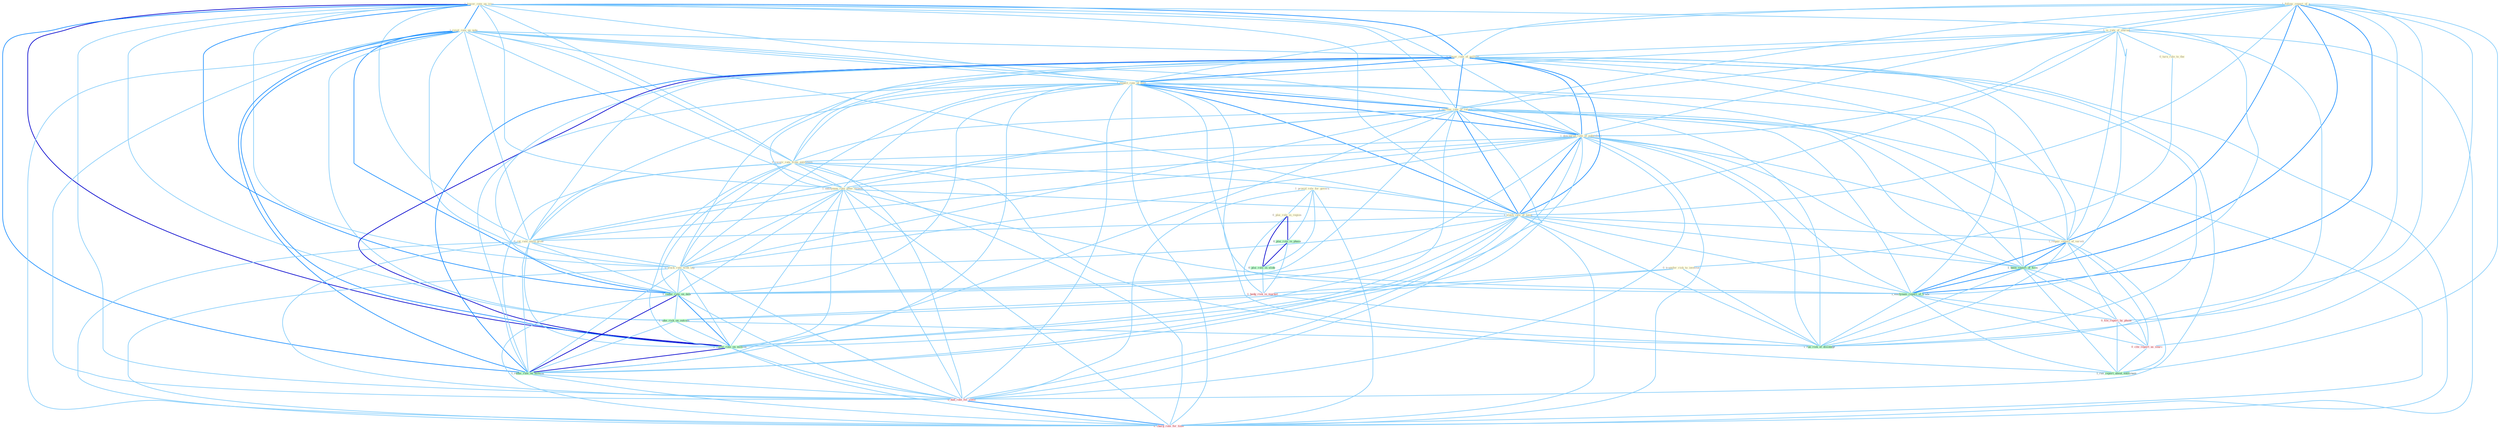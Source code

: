 Graph G{ 
    node
    [shape=polygon,style=filled,width=.5,height=.06,color="#BDFCC9",fixedsize=true,fontsize=4,
    fontcolor="#2f4f4f"];
    {node
    [color="#ffffe0", fontcolor="#8b7d6b"] "1_follow_report_of_a " "1_lower_rate_on_issu " "1_is_rule_of_journal " "1_reset_rate_on_note " "1_lower_rate_of_million " "1_expect_rate_of_loan " "0_turn_rule_to_the " "1_increas_rate_of_return " "1_downgrad_rate_of_subsidiari " "0_receiv_rate_from_entitynam " "1_entitynam_rate_after_expens " "1_slash_rate_of_taxat " "0_cut_rate_amid_grow " "1_provid_role_for_govern " "1_requir_report_of_varieti " "0_track_rate_with_lag " "0_plai_role_in_region " "0_transfer_risk_to_investor "}
{node [color="#fff0f5", fontcolor="#b22222"] "1_hedg_risk_in_market " "0_file_report_by_phone " "0_cite_report_as_sourc " "0_had_rate_for_yield " "0_charg_rate_for_time "}
edge [color="#B0E2FF"];

	"1_follow_report_of_a " -- "1_is_rule_of_journal " [w="1", color="#87cefa" ];
	"1_follow_report_of_a " -- "1_lower_rate_of_million " [w="1", color="#87cefa" ];
	"1_follow_report_of_a " -- "1_expect_rate_of_loan " [w="1", color="#87cefa" ];
	"1_follow_report_of_a " -- "1_increas_rate_of_return " [w="1", color="#87cefa" ];
	"1_follow_report_of_a " -- "1_downgrad_rate_of_subsidiari " [w="1", color="#87cefa" ];
	"1_follow_report_of_a " -- "1_slash_rate_of_taxat " [w="1", color="#87cefa" ];
	"1_follow_report_of_a " -- "1_requir_report_of_varieti " [w="2", color="#1e90ff" , len=0.8];
	"1_follow_report_of_a " -- "1_been_report_of_firm " [w="2", color="#1e90ff" , len=0.8];
	"1_follow_report_of_a " -- "1_entitynam_report_of_trade " [w="2", color="#1e90ff" , len=0.8];
	"1_follow_report_of_a " -- "0_file_report_by_phone " [w="1", color="#87cefa" ];
	"1_follow_report_of_a " -- "0_cite_report_as_sourc " [w="1", color="#87cefa" ];
	"1_follow_report_of_a " -- "1_run_risk_of_disintegr " [w="1", color="#87cefa" ];
	"1_follow_report_of_a " -- "1_ran_report_about_entitynam " [w="1", color="#87cefa" ];
	"1_lower_rate_on_issu " -- "1_reset_rate_on_note " [w="2", color="#1e90ff" , len=0.8];
	"1_lower_rate_on_issu " -- "1_lower_rate_of_million " [w="2", color="#1e90ff" , len=0.8];
	"1_lower_rate_on_issu " -- "1_expect_rate_of_loan " [w="1", color="#87cefa" ];
	"1_lower_rate_on_issu " -- "1_increas_rate_of_return " [w="1", color="#87cefa" ];
	"1_lower_rate_on_issu " -- "1_downgrad_rate_of_subsidiari " [w="1", color="#87cefa" ];
	"1_lower_rate_on_issu " -- "0_receiv_rate_from_entitynam " [w="1", color="#87cefa" ];
	"1_lower_rate_on_issu " -- "1_entitynam_rate_after_expens " [w="1", color="#87cefa" ];
	"1_lower_rate_on_issu " -- "1_slash_rate_of_taxat " [w="1", color="#87cefa" ];
	"1_lower_rate_on_issu " -- "0_cut_rate_amid_grow " [w="1", color="#87cefa" ];
	"1_lower_rate_on_issu " -- "0_track_rate_with_lag " [w="1", color="#87cefa" ];
	"1_lower_rate_on_issu " -- "1_reduc_rate_on_debt " [w="2", color="#1e90ff" , len=0.8];
	"1_lower_rate_on_issu " -- "1_take_risk_on_outcom " [w="1", color="#87cefa" ];
	"1_lower_rate_on_issu " -- "1_lower_rate_on_million " [w="3", color="#0000cd" , len=0.6];
	"1_lower_rate_on_issu " -- "1_reduc_rate_on_million " [w="2", color="#1e90ff" , len=0.8];
	"1_lower_rate_on_issu " -- "0_had_rate_for_yield " [w="1", color="#87cefa" ];
	"1_lower_rate_on_issu " -- "0_charg_rate_for_time " [w="1", color="#87cefa" ];
	"1_is_rule_of_journal " -- "1_lower_rate_of_million " [w="1", color="#87cefa" ];
	"1_is_rule_of_journal " -- "1_expect_rate_of_loan " [w="1", color="#87cefa" ];
	"1_is_rule_of_journal " -- "0_turn_rule_to_the " [w="1", color="#87cefa" ];
	"1_is_rule_of_journal " -- "1_increas_rate_of_return " [w="1", color="#87cefa" ];
	"1_is_rule_of_journal " -- "1_downgrad_rate_of_subsidiari " [w="1", color="#87cefa" ];
	"1_is_rule_of_journal " -- "1_slash_rate_of_taxat " [w="1", color="#87cefa" ];
	"1_is_rule_of_journal " -- "1_requir_report_of_varieti " [w="1", color="#87cefa" ];
	"1_is_rule_of_journal " -- "1_been_report_of_firm " [w="1", color="#87cefa" ];
	"1_is_rule_of_journal " -- "1_entitynam_report_of_trade " [w="1", color="#87cefa" ];
	"1_is_rule_of_journal " -- "1_run_risk_of_disintegr " [w="1", color="#87cefa" ];
	"1_reset_rate_on_note " -- "1_lower_rate_of_million " [w="1", color="#87cefa" ];
	"1_reset_rate_on_note " -- "1_expect_rate_of_loan " [w="1", color="#87cefa" ];
	"1_reset_rate_on_note " -- "1_increas_rate_of_return " [w="1", color="#87cefa" ];
	"1_reset_rate_on_note " -- "1_downgrad_rate_of_subsidiari " [w="1", color="#87cefa" ];
	"1_reset_rate_on_note " -- "0_receiv_rate_from_entitynam " [w="1", color="#87cefa" ];
	"1_reset_rate_on_note " -- "1_entitynam_rate_after_expens " [w="1", color="#87cefa" ];
	"1_reset_rate_on_note " -- "1_slash_rate_of_taxat " [w="1", color="#87cefa" ];
	"1_reset_rate_on_note " -- "0_cut_rate_amid_grow " [w="1", color="#87cefa" ];
	"1_reset_rate_on_note " -- "0_track_rate_with_lag " [w="1", color="#87cefa" ];
	"1_reset_rate_on_note " -- "1_reduc_rate_on_debt " [w="2", color="#1e90ff" , len=0.8];
	"1_reset_rate_on_note " -- "1_take_risk_on_outcom " [w="1", color="#87cefa" ];
	"1_reset_rate_on_note " -- "1_lower_rate_on_million " [w="2", color="#1e90ff" , len=0.8];
	"1_reset_rate_on_note " -- "1_reduc_rate_on_million " [w="2", color="#1e90ff" , len=0.8];
	"1_reset_rate_on_note " -- "0_had_rate_for_yield " [w="1", color="#87cefa" ];
	"1_reset_rate_on_note " -- "0_charg_rate_for_time " [w="1", color="#87cefa" ];
	"1_lower_rate_of_million " -- "1_expect_rate_of_loan " [w="2", color="#1e90ff" , len=0.8];
	"1_lower_rate_of_million " -- "1_increas_rate_of_return " [w="2", color="#1e90ff" , len=0.8];
	"1_lower_rate_of_million " -- "1_downgrad_rate_of_subsidiari " [w="2", color="#1e90ff" , len=0.8];
	"1_lower_rate_of_million " -- "0_receiv_rate_from_entitynam " [w="1", color="#87cefa" ];
	"1_lower_rate_of_million " -- "1_entitynam_rate_after_expens " [w="1", color="#87cefa" ];
	"1_lower_rate_of_million " -- "1_slash_rate_of_taxat " [w="2", color="#1e90ff" , len=0.8];
	"1_lower_rate_of_million " -- "0_cut_rate_amid_grow " [w="1", color="#87cefa" ];
	"1_lower_rate_of_million " -- "1_requir_report_of_varieti " [w="1", color="#87cefa" ];
	"1_lower_rate_of_million " -- "0_track_rate_with_lag " [w="1", color="#87cefa" ];
	"1_lower_rate_of_million " -- "1_reduc_rate_on_debt " [w="1", color="#87cefa" ];
	"1_lower_rate_of_million " -- "1_been_report_of_firm " [w="1", color="#87cefa" ];
	"1_lower_rate_of_million " -- "1_entitynam_report_of_trade " [w="1", color="#87cefa" ];
	"1_lower_rate_of_million " -- "1_lower_rate_on_million " [w="3", color="#0000cd" , len=0.6];
	"1_lower_rate_of_million " -- "1_reduc_rate_on_million " [w="2", color="#1e90ff" , len=0.8];
	"1_lower_rate_of_million " -- "1_run_risk_of_disintegr " [w="1", color="#87cefa" ];
	"1_lower_rate_of_million " -- "0_had_rate_for_yield " [w="1", color="#87cefa" ];
	"1_lower_rate_of_million " -- "0_charg_rate_for_time " [w="1", color="#87cefa" ];
	"1_expect_rate_of_loan " -- "1_increas_rate_of_return " [w="2", color="#1e90ff" , len=0.8];
	"1_expect_rate_of_loan " -- "1_downgrad_rate_of_subsidiari " [w="2", color="#1e90ff" , len=0.8];
	"1_expect_rate_of_loan " -- "0_receiv_rate_from_entitynam " [w="1", color="#87cefa" ];
	"1_expect_rate_of_loan " -- "1_entitynam_rate_after_expens " [w="1", color="#87cefa" ];
	"1_expect_rate_of_loan " -- "1_slash_rate_of_taxat " [w="2", color="#1e90ff" , len=0.8];
	"1_expect_rate_of_loan " -- "0_cut_rate_amid_grow " [w="1", color="#87cefa" ];
	"1_expect_rate_of_loan " -- "1_requir_report_of_varieti " [w="1", color="#87cefa" ];
	"1_expect_rate_of_loan " -- "0_track_rate_with_lag " [w="1", color="#87cefa" ];
	"1_expect_rate_of_loan " -- "1_reduc_rate_on_debt " [w="1", color="#87cefa" ];
	"1_expect_rate_of_loan " -- "1_been_report_of_firm " [w="1", color="#87cefa" ];
	"1_expect_rate_of_loan " -- "1_entitynam_report_of_trade " [w="1", color="#87cefa" ];
	"1_expect_rate_of_loan " -- "1_lower_rate_on_million " [w="1", color="#87cefa" ];
	"1_expect_rate_of_loan " -- "1_reduc_rate_on_million " [w="1", color="#87cefa" ];
	"1_expect_rate_of_loan " -- "1_run_risk_of_disintegr " [w="1", color="#87cefa" ];
	"1_expect_rate_of_loan " -- "0_had_rate_for_yield " [w="1", color="#87cefa" ];
	"1_expect_rate_of_loan " -- "0_charg_rate_for_time " [w="1", color="#87cefa" ];
	"0_turn_rule_to_the " -- "0_transfer_risk_to_investor " [w="1", color="#87cefa" ];
	"1_increas_rate_of_return " -- "1_downgrad_rate_of_subsidiari " [w="2", color="#1e90ff" , len=0.8];
	"1_increas_rate_of_return " -- "0_receiv_rate_from_entitynam " [w="1", color="#87cefa" ];
	"1_increas_rate_of_return " -- "1_entitynam_rate_after_expens " [w="1", color="#87cefa" ];
	"1_increas_rate_of_return " -- "1_slash_rate_of_taxat " [w="2", color="#1e90ff" , len=0.8];
	"1_increas_rate_of_return " -- "0_cut_rate_amid_grow " [w="1", color="#87cefa" ];
	"1_increas_rate_of_return " -- "1_requir_report_of_varieti " [w="1", color="#87cefa" ];
	"1_increas_rate_of_return " -- "0_track_rate_with_lag " [w="1", color="#87cefa" ];
	"1_increas_rate_of_return " -- "1_reduc_rate_on_debt " [w="1", color="#87cefa" ];
	"1_increas_rate_of_return " -- "1_been_report_of_firm " [w="1", color="#87cefa" ];
	"1_increas_rate_of_return " -- "1_entitynam_report_of_trade " [w="1", color="#87cefa" ];
	"1_increas_rate_of_return " -- "1_lower_rate_on_million " [w="1", color="#87cefa" ];
	"1_increas_rate_of_return " -- "1_reduc_rate_on_million " [w="1", color="#87cefa" ];
	"1_increas_rate_of_return " -- "1_run_risk_of_disintegr " [w="1", color="#87cefa" ];
	"1_increas_rate_of_return " -- "0_had_rate_for_yield " [w="1", color="#87cefa" ];
	"1_increas_rate_of_return " -- "0_charg_rate_for_time " [w="1", color="#87cefa" ];
	"1_downgrad_rate_of_subsidiari " -- "0_receiv_rate_from_entitynam " [w="1", color="#87cefa" ];
	"1_downgrad_rate_of_subsidiari " -- "1_entitynam_rate_after_expens " [w="1", color="#87cefa" ];
	"1_downgrad_rate_of_subsidiari " -- "1_slash_rate_of_taxat " [w="2", color="#1e90ff" , len=0.8];
	"1_downgrad_rate_of_subsidiari " -- "0_cut_rate_amid_grow " [w="1", color="#87cefa" ];
	"1_downgrad_rate_of_subsidiari " -- "1_requir_report_of_varieti " [w="1", color="#87cefa" ];
	"1_downgrad_rate_of_subsidiari " -- "0_track_rate_with_lag " [w="1", color="#87cefa" ];
	"1_downgrad_rate_of_subsidiari " -- "1_reduc_rate_on_debt " [w="1", color="#87cefa" ];
	"1_downgrad_rate_of_subsidiari " -- "1_been_report_of_firm " [w="1", color="#87cefa" ];
	"1_downgrad_rate_of_subsidiari " -- "1_entitynam_report_of_trade " [w="1", color="#87cefa" ];
	"1_downgrad_rate_of_subsidiari " -- "1_lower_rate_on_million " [w="1", color="#87cefa" ];
	"1_downgrad_rate_of_subsidiari " -- "1_reduc_rate_on_million " [w="1", color="#87cefa" ];
	"1_downgrad_rate_of_subsidiari " -- "1_run_risk_of_disintegr " [w="1", color="#87cefa" ];
	"1_downgrad_rate_of_subsidiari " -- "0_had_rate_for_yield " [w="1", color="#87cefa" ];
	"1_downgrad_rate_of_subsidiari " -- "0_charg_rate_for_time " [w="1", color="#87cefa" ];
	"0_receiv_rate_from_entitynam " -- "1_entitynam_rate_after_expens " [w="1", color="#87cefa" ];
	"0_receiv_rate_from_entitynam " -- "1_slash_rate_of_taxat " [w="1", color="#87cefa" ];
	"0_receiv_rate_from_entitynam " -- "0_cut_rate_amid_grow " [w="1", color="#87cefa" ];
	"0_receiv_rate_from_entitynam " -- "0_track_rate_with_lag " [w="1", color="#87cefa" ];
	"0_receiv_rate_from_entitynam " -- "1_reduc_rate_on_debt " [w="1", color="#87cefa" ];
	"0_receiv_rate_from_entitynam " -- "1_lower_rate_on_million " [w="1", color="#87cefa" ];
	"0_receiv_rate_from_entitynam " -- "1_reduc_rate_on_million " [w="1", color="#87cefa" ];
	"0_receiv_rate_from_entitynam " -- "0_had_rate_for_yield " [w="1", color="#87cefa" ];
	"0_receiv_rate_from_entitynam " -- "0_charg_rate_for_time " [w="1", color="#87cefa" ];
	"0_receiv_rate_from_entitynam " -- "1_ran_report_about_entitynam " [w="1", color="#87cefa" ];
	"1_entitynam_rate_after_expens " -- "1_slash_rate_of_taxat " [w="1", color="#87cefa" ];
	"1_entitynam_rate_after_expens " -- "0_cut_rate_amid_grow " [w="1", color="#87cefa" ];
	"1_entitynam_rate_after_expens " -- "0_track_rate_with_lag " [w="1", color="#87cefa" ];
	"1_entitynam_rate_after_expens " -- "1_reduc_rate_on_debt " [w="1", color="#87cefa" ];
	"1_entitynam_rate_after_expens " -- "1_entitynam_report_of_trade " [w="1", color="#87cefa" ];
	"1_entitynam_rate_after_expens " -- "1_lower_rate_on_million " [w="1", color="#87cefa" ];
	"1_entitynam_rate_after_expens " -- "1_reduc_rate_on_million " [w="1", color="#87cefa" ];
	"1_entitynam_rate_after_expens " -- "0_had_rate_for_yield " [w="1", color="#87cefa" ];
	"1_entitynam_rate_after_expens " -- "0_charg_rate_for_time " [w="1", color="#87cefa" ];
	"1_slash_rate_of_taxat " -- "0_cut_rate_amid_grow " [w="1", color="#87cefa" ];
	"1_slash_rate_of_taxat " -- "1_requir_report_of_varieti " [w="1", color="#87cefa" ];
	"1_slash_rate_of_taxat " -- "0_track_rate_with_lag " [w="1", color="#87cefa" ];
	"1_slash_rate_of_taxat " -- "1_reduc_rate_on_debt " [w="1", color="#87cefa" ];
	"1_slash_rate_of_taxat " -- "1_been_report_of_firm " [w="1", color="#87cefa" ];
	"1_slash_rate_of_taxat " -- "1_entitynam_report_of_trade " [w="1", color="#87cefa" ];
	"1_slash_rate_of_taxat " -- "1_lower_rate_on_million " [w="1", color="#87cefa" ];
	"1_slash_rate_of_taxat " -- "1_reduc_rate_on_million " [w="1", color="#87cefa" ];
	"1_slash_rate_of_taxat " -- "1_run_risk_of_disintegr " [w="1", color="#87cefa" ];
	"1_slash_rate_of_taxat " -- "0_had_rate_for_yield " [w="1", color="#87cefa" ];
	"1_slash_rate_of_taxat " -- "0_charg_rate_for_time " [w="1", color="#87cefa" ];
	"0_cut_rate_amid_grow " -- "0_track_rate_with_lag " [w="1", color="#87cefa" ];
	"0_cut_rate_amid_grow " -- "1_reduc_rate_on_debt " [w="1", color="#87cefa" ];
	"0_cut_rate_amid_grow " -- "1_lower_rate_on_million " [w="1", color="#87cefa" ];
	"0_cut_rate_amid_grow " -- "1_reduc_rate_on_million " [w="1", color="#87cefa" ];
	"0_cut_rate_amid_grow " -- "0_had_rate_for_yield " [w="1", color="#87cefa" ];
	"0_cut_rate_amid_grow " -- "0_charg_rate_for_time " [w="1", color="#87cefa" ];
	"1_provid_role_for_govern " -- "0_plai_role_in_region " [w="1", color="#87cefa" ];
	"1_provid_role_for_govern " -- "0_plai_role_in_phase " [w="1", color="#87cefa" ];
	"1_provid_role_for_govern " -- "0_plai_role_in_slide " [w="1", color="#87cefa" ];
	"1_provid_role_for_govern " -- "0_had_rate_for_yield " [w="1", color="#87cefa" ];
	"1_provid_role_for_govern " -- "0_charg_rate_for_time " [w="1", color="#87cefa" ];
	"1_requir_report_of_varieti " -- "1_been_report_of_firm " [w="2", color="#1e90ff" , len=0.8];
	"1_requir_report_of_varieti " -- "1_entitynam_report_of_trade " [w="2", color="#1e90ff" , len=0.8];
	"1_requir_report_of_varieti " -- "0_file_report_by_phone " [w="1", color="#87cefa" ];
	"1_requir_report_of_varieti " -- "0_cite_report_as_sourc " [w="1", color="#87cefa" ];
	"1_requir_report_of_varieti " -- "1_run_risk_of_disintegr " [w="1", color="#87cefa" ];
	"1_requir_report_of_varieti " -- "1_ran_report_about_entitynam " [w="1", color="#87cefa" ];
	"0_track_rate_with_lag " -- "1_reduc_rate_on_debt " [w="1", color="#87cefa" ];
	"0_track_rate_with_lag " -- "1_lower_rate_on_million " [w="1", color="#87cefa" ];
	"0_track_rate_with_lag " -- "1_reduc_rate_on_million " [w="1", color="#87cefa" ];
	"0_track_rate_with_lag " -- "0_had_rate_for_yield " [w="1", color="#87cefa" ];
	"0_track_rate_with_lag " -- "0_charg_rate_for_time " [w="1", color="#87cefa" ];
	"0_plai_role_in_region " -- "0_plai_role_in_phase " [w="3", color="#0000cd" , len=0.6];
	"0_plai_role_in_region " -- "0_plai_role_in_slide " [w="3", color="#0000cd" , len=0.6];
	"0_plai_role_in_region " -- "1_hedg_risk_in_market " [w="1", color="#87cefa" ];
	"0_transfer_risk_to_investor " -- "1_hedg_risk_in_market " [w="1", color="#87cefa" ];
	"0_transfer_risk_to_investor " -- "1_take_risk_on_outcom " [w="1", color="#87cefa" ];
	"0_transfer_risk_to_investor " -- "1_run_risk_of_disintegr " [w="1", color="#87cefa" ];
	"1_reduc_rate_on_debt " -- "1_take_risk_on_outcom " [w="1", color="#87cefa" ];
	"1_reduc_rate_on_debt " -- "1_lower_rate_on_million " [w="2", color="#1e90ff" , len=0.8];
	"1_reduc_rate_on_debt " -- "1_reduc_rate_on_million " [w="3", color="#0000cd" , len=0.6];
	"1_reduc_rate_on_debt " -- "0_had_rate_for_yield " [w="1", color="#87cefa" ];
	"1_reduc_rate_on_debt " -- "0_charg_rate_for_time " [w="1", color="#87cefa" ];
	"0_plai_role_in_phase " -- "0_plai_role_in_slide " [w="3", color="#0000cd" , len=0.6];
	"0_plai_role_in_phase " -- "1_hedg_risk_in_market " [w="1", color="#87cefa" ];
	"1_been_report_of_firm " -- "1_entitynam_report_of_trade " [w="2", color="#1e90ff" , len=0.8];
	"1_been_report_of_firm " -- "0_file_report_by_phone " [w="1", color="#87cefa" ];
	"1_been_report_of_firm " -- "0_cite_report_as_sourc " [w="1", color="#87cefa" ];
	"1_been_report_of_firm " -- "1_run_risk_of_disintegr " [w="1", color="#87cefa" ];
	"1_been_report_of_firm " -- "1_ran_report_about_entitynam " [w="1", color="#87cefa" ];
	"0_plai_role_in_slide " -- "1_hedg_risk_in_market " [w="1", color="#87cefa" ];
	"1_entitynam_report_of_trade " -- "0_file_report_by_phone " [w="1", color="#87cefa" ];
	"1_entitynam_report_of_trade " -- "0_cite_report_as_sourc " [w="1", color="#87cefa" ];
	"1_entitynam_report_of_trade " -- "1_run_risk_of_disintegr " [w="1", color="#87cefa" ];
	"1_entitynam_report_of_trade " -- "1_ran_report_about_entitynam " [w="1", color="#87cefa" ];
	"1_hedg_risk_in_market " -- "1_take_risk_on_outcom " [w="1", color="#87cefa" ];
	"1_hedg_risk_in_market " -- "1_run_risk_of_disintegr " [w="1", color="#87cefa" ];
	"1_take_risk_on_outcom " -- "1_lower_rate_on_million " [w="1", color="#87cefa" ];
	"1_take_risk_on_outcom " -- "1_reduc_rate_on_million " [w="1", color="#87cefa" ];
	"1_take_risk_on_outcom " -- "1_run_risk_of_disintegr " [w="1", color="#87cefa" ];
	"0_file_report_by_phone " -- "0_cite_report_as_sourc " [w="1", color="#87cefa" ];
	"0_file_report_by_phone " -- "1_ran_report_about_entitynam " [w="1", color="#87cefa" ];
	"0_cite_report_as_sourc " -- "1_ran_report_about_entitynam " [w="1", color="#87cefa" ];
	"1_lower_rate_on_million " -- "1_reduc_rate_on_million " [w="3", color="#0000cd" , len=0.6];
	"1_lower_rate_on_million " -- "0_had_rate_for_yield " [w="1", color="#87cefa" ];
	"1_lower_rate_on_million " -- "0_charg_rate_for_time " [w="1", color="#87cefa" ];
	"1_reduc_rate_on_million " -- "0_had_rate_for_yield " [w="1", color="#87cefa" ];
	"1_reduc_rate_on_million " -- "0_charg_rate_for_time " [w="1", color="#87cefa" ];
	"0_had_rate_for_yield " -- "0_charg_rate_for_time " [w="2", color="#1e90ff" , len=0.8];
}